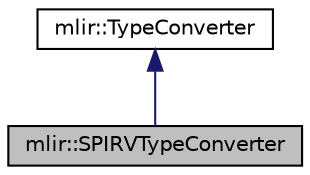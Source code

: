 digraph "mlir::SPIRVTypeConverter"
{
  bgcolor="transparent";
  edge [fontname="Helvetica",fontsize="10",labelfontname="Helvetica",labelfontsize="10"];
  node [fontname="Helvetica",fontsize="10",shape=record];
  Node2 [label="mlir::SPIRVTypeConverter",height=0.2,width=0.4,color="black", fillcolor="grey75", style="filled", fontcolor="black"];
  Node3 -> Node2 [dir="back",color="midnightblue",fontsize="10",style="solid",fontname="Helvetica"];
  Node3 [label="mlir::TypeConverter",height=0.2,width=0.4,color="black",URL="$classmlir_1_1TypeConverter.html",tooltip="Base class for type conversion interface. "];
}
